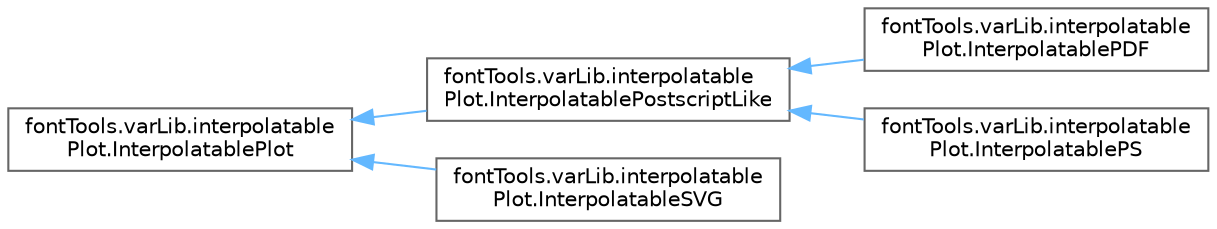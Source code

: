 digraph "Graphical Class Hierarchy"
{
 // LATEX_PDF_SIZE
  bgcolor="transparent";
  edge [fontname=Helvetica,fontsize=10,labelfontname=Helvetica,labelfontsize=10];
  node [fontname=Helvetica,fontsize=10,shape=box,height=0.2,width=0.4];
  rankdir="LR";
  Node0 [id="Node000000",label="fontTools.varLib.interpolatable\lPlot.InterpolatablePlot",height=0.2,width=0.4,color="grey40", fillcolor="white", style="filled",URL="$dc/d61/classfontTools_1_1varLib_1_1interpolatablePlot_1_1InterpolatablePlot.html",tooltip=" "];
  Node0 -> Node1 [id="edge3456_Node000000_Node000001",dir="back",color="steelblue1",style="solid",tooltip=" "];
  Node1 [id="Node000001",label="fontTools.varLib.interpolatable\lPlot.InterpolatablePostscriptLike",height=0.2,width=0.4,color="grey40", fillcolor="white", style="filled",URL="$de/dff/classfontTools_1_1varLib_1_1interpolatablePlot_1_1InterpolatablePostscriptLike.html",tooltip=" "];
  Node1 -> Node2 [id="edge3457_Node000001_Node000002",dir="back",color="steelblue1",style="solid",tooltip=" "];
  Node2 [id="Node000002",label="fontTools.varLib.interpolatable\lPlot.InterpolatablePDF",height=0.2,width=0.4,color="grey40", fillcolor="white", style="filled",URL="$dc/dc0/classfontTools_1_1varLib_1_1interpolatablePlot_1_1InterpolatablePDF.html",tooltip=" "];
  Node1 -> Node3 [id="edge3458_Node000001_Node000003",dir="back",color="steelblue1",style="solid",tooltip=" "];
  Node3 [id="Node000003",label="fontTools.varLib.interpolatable\lPlot.InterpolatablePS",height=0.2,width=0.4,color="grey40", fillcolor="white", style="filled",URL="$d4/d8a/classfontTools_1_1varLib_1_1interpolatablePlot_1_1InterpolatablePS.html",tooltip=" "];
  Node0 -> Node4 [id="edge3459_Node000000_Node000004",dir="back",color="steelblue1",style="solid",tooltip=" "];
  Node4 [id="Node000004",label="fontTools.varLib.interpolatable\lPlot.InterpolatableSVG",height=0.2,width=0.4,color="grey40", fillcolor="white", style="filled",URL="$d4/dd0/classfontTools_1_1varLib_1_1interpolatablePlot_1_1InterpolatableSVG.html",tooltip=" "];
}
